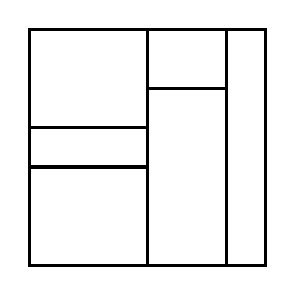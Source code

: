 \begin{tikzpicture}[very thick, scale=.5]
    \draw (0,7/2) rectangle (3,6);
    \draw (0,5/2) rectangle (3,7/2);
    \draw (0,0) rectangle (3,5/2);
    \draw (3,9/2) rectangle (5,6);
    \draw (3,0) rectangle (5,9/2);
    \draw (5,0) rectangle (6,6);
\end{tikzpicture}
